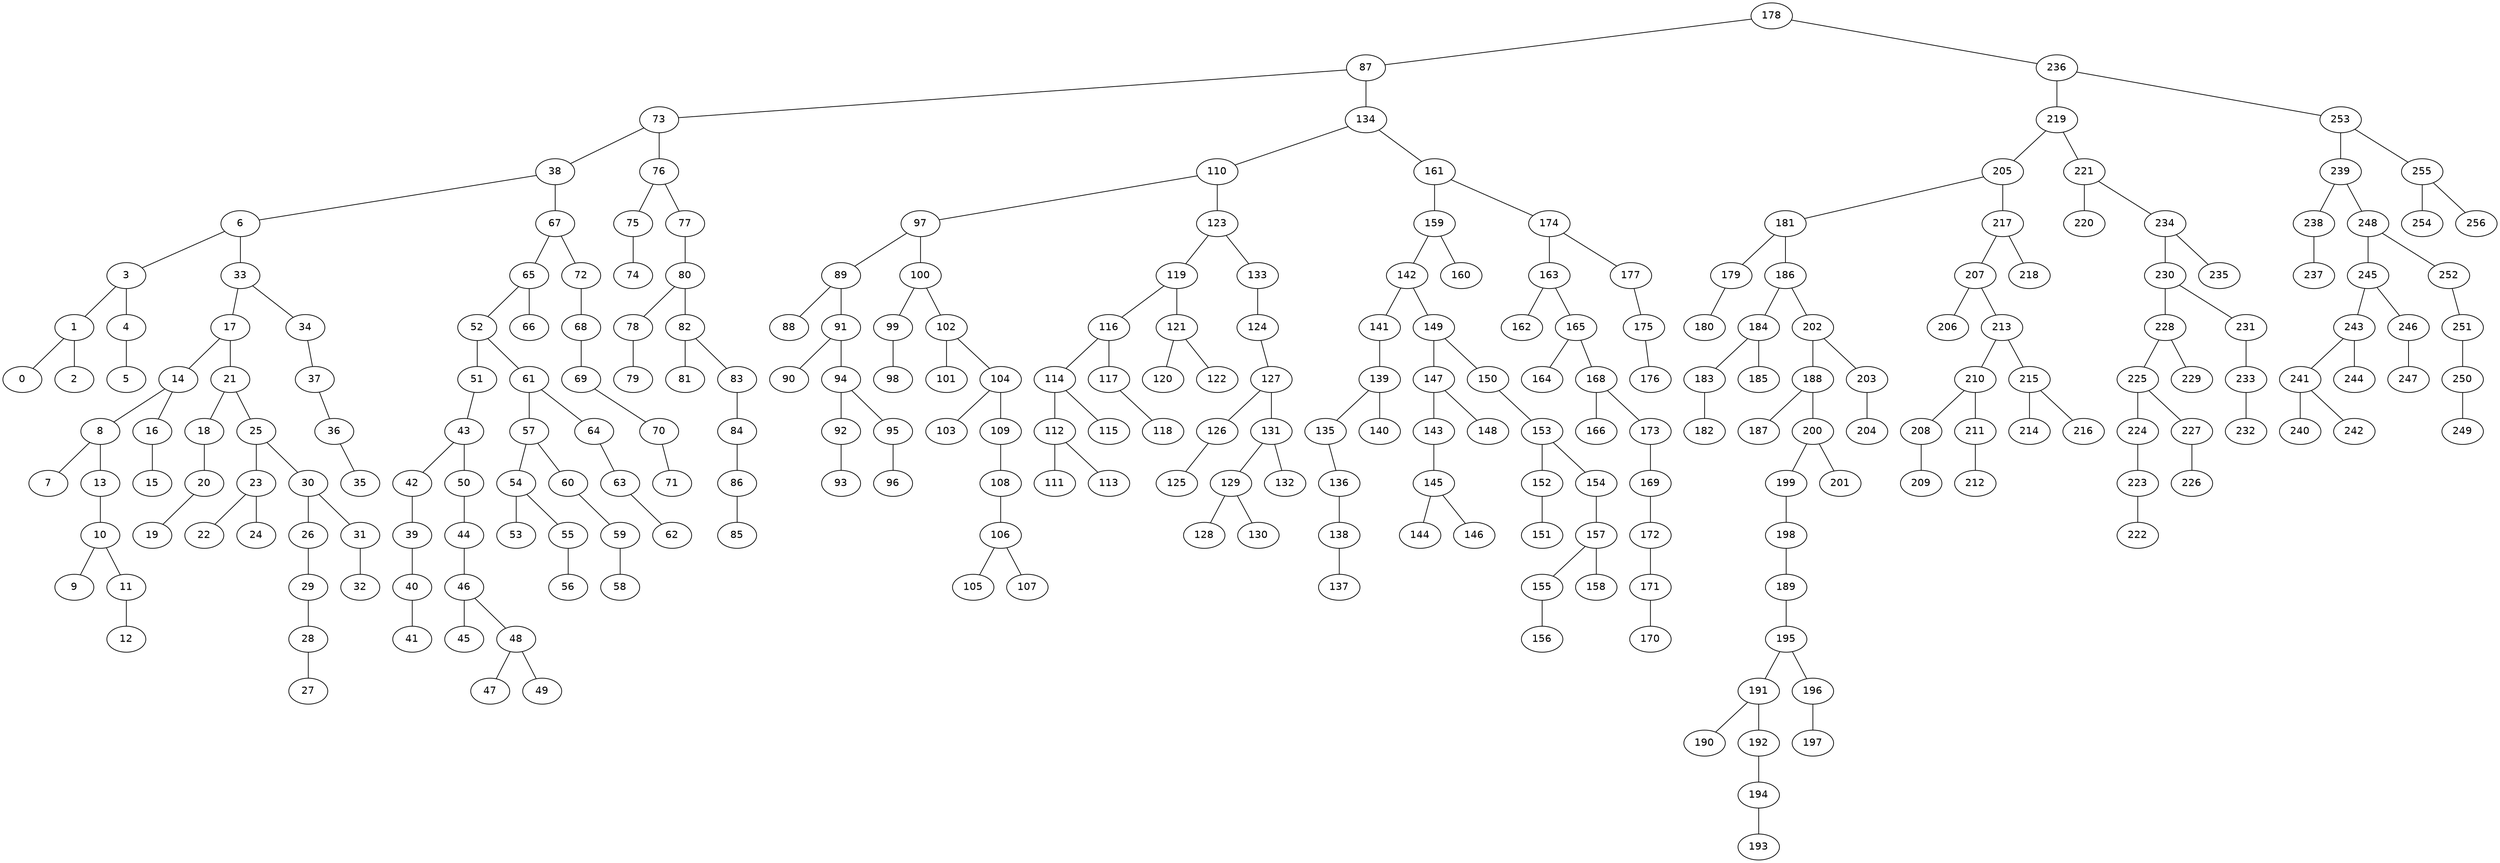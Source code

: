 graph BST {
    node [fontname="Helvetica"];
    178 [label="178"];
    178 -- 87;
    87 [label="87"];
    87 -- 73;
    73 [label="73"];
    73 -- 38;
    38 [label="38"];
    38 -- 6;
    6 [label="6"];
    6 -- 3;
    3 [label="3"];
    3 -- 1;
    1 [label="1"];
    1 -- 0;
    0 [label="0"];
    1 -- 2;
    2 [label="2"];
    3 -- 4;
    4 [label="4"];
    4 -- 5;
    5 [label="5"];
    6 -- 33;
    33 [label="33"];
    33 -- 17;
    17 [label="17"];
    17 -- 14;
    14 [label="14"];
    14 -- 8;
    8 [label="8"];
    8 -- 7;
    7 [label="7"];
    8 -- 13;
    13 [label="13"];
    13 -- 10;
    10 [label="10"];
    10 -- 9;
    9 [label="9"];
    10 -- 11;
    11 [label="11"];
    11 -- 12;
    12 [label="12"];
    14 -- 16;
    16 [label="16"];
    16 -- 15;
    15 [label="15"];
    17 -- 21;
    21 [label="21"];
    21 -- 18;
    18 [label="18"];
    18 -- 20;
    20 [label="20"];
    20 -- 19;
    19 [label="19"];
    21 -- 25;
    25 [label="25"];
    25 -- 23;
    23 [label="23"];
    23 -- 22;
    22 [label="22"];
    23 -- 24;
    24 [label="24"];
    25 -- 30;
    30 [label="30"];
    30 -- 26;
    26 [label="26"];
    26 -- 29;
    29 [label="29"];
    29 -- 28;
    28 [label="28"];
    28 -- 27;
    27 [label="27"];
    30 -- 31;
    31 [label="31"];
    31 -- 32;
    32 [label="32"];
    33 -- 34;
    34 [label="34"];
    34 -- 37;
    37 [label="37"];
    37 -- 36;
    36 [label="36"];
    36 -- 35;
    35 [label="35"];
    38 -- 67;
    67 [label="67"];
    67 -- 65;
    65 [label="65"];
    65 -- 52;
    52 [label="52"];
    52 -- 51;
    51 [label="51"];
    51 -- 43;
    43 [label="43"];
    43 -- 42;
    42 [label="42"];
    42 -- 39;
    39 [label="39"];
    39 -- 40;
    40 [label="40"];
    40 -- 41;
    41 [label="41"];
    43 -- 50;
    50 [label="50"];
    50 -- 44;
    44 [label="44"];
    44 -- 46;
    46 [label="46"];
    46 -- 45;
    45 [label="45"];
    46 -- 48;
    48 [label="48"];
    48 -- 47;
    47 [label="47"];
    48 -- 49;
    49 [label="49"];
    52 -- 61;
    61 [label="61"];
    61 -- 57;
    57 [label="57"];
    57 -- 54;
    54 [label="54"];
    54 -- 53;
    53 [label="53"];
    54 -- 55;
    55 [label="55"];
    55 -- 56;
    56 [label="56"];
    57 -- 60;
    60 [label="60"];
    60 -- 59;
    59 [label="59"];
    59 -- 58;
    58 [label="58"];
    61 -- 64;
    64 [label="64"];
    64 -- 63;
    63 [label="63"];
    63 -- 62;
    62 [label="62"];
    65 -- 66;
    66 [label="66"];
    67 -- 72;
    72 [label="72"];
    72 -- 68;
    68 [label="68"];
    68 -- 69;
    69 [label="69"];
    69 -- 70;
    70 [label="70"];
    70 -- 71;
    71 [label="71"];
    73 -- 76;
    76 [label="76"];
    76 -- 75;
    75 [label="75"];
    75 -- 74;
    74 [label="74"];
    76 -- 77;
    77 [label="77"];
    77 -- 80;
    80 [label="80"];
    80 -- 78;
    78 [label="78"];
    78 -- 79;
    79 [label="79"];
    80 -- 82;
    82 [label="82"];
    82 -- 81;
    81 [label="81"];
    82 -- 83;
    83 [label="83"];
    83 -- 84;
    84 [label="84"];
    84 -- 86;
    86 [label="86"];
    86 -- 85;
    85 [label="85"];
    87 -- 134;
    134 [label="134"];
    134 -- 110;
    110 [label="110"];
    110 -- 97;
    97 [label="97"];
    97 -- 89;
    89 [label="89"];
    89 -- 88;
    88 [label="88"];
    89 -- 91;
    91 [label="91"];
    91 -- 90;
    90 [label="90"];
    91 -- 94;
    94 [label="94"];
    94 -- 92;
    92 [label="92"];
    92 -- 93;
    93 [label="93"];
    94 -- 95;
    95 [label="95"];
    95 -- 96;
    96 [label="96"];
    97 -- 100;
    100 [label="100"];
    100 -- 99;
    99 [label="99"];
    99 -- 98;
    98 [label="98"];
    100 -- 102;
    102 [label="102"];
    102 -- 101;
    101 [label="101"];
    102 -- 104;
    104 [label="104"];
    104 -- 103;
    103 [label="103"];
    104 -- 109;
    109 [label="109"];
    109 -- 108;
    108 [label="108"];
    108 -- 106;
    106 [label="106"];
    106 -- 105;
    105 [label="105"];
    106 -- 107;
    107 [label="107"];
    110 -- 123;
    123 [label="123"];
    123 -- 119;
    119 [label="119"];
    119 -- 116;
    116 [label="116"];
    116 -- 114;
    114 [label="114"];
    114 -- 112;
    112 [label="112"];
    112 -- 111;
    111 [label="111"];
    112 -- 113;
    113 [label="113"];
    114 -- 115;
    115 [label="115"];
    116 -- 117;
    117 [label="117"];
    117 -- 118;
    118 [label="118"];
    119 -- 121;
    121 [label="121"];
    121 -- 120;
    120 [label="120"];
    121 -- 122;
    122 [label="122"];
    123 -- 133;
    133 [label="133"];
    133 -- 124;
    124 [label="124"];
    124 -- 127;
    127 [label="127"];
    127 -- 126;
    126 [label="126"];
    126 -- 125;
    125 [label="125"];
    127 -- 131;
    131 [label="131"];
    131 -- 129;
    129 [label="129"];
    129 -- 128;
    128 [label="128"];
    129 -- 130;
    130 [label="130"];
    131 -- 132;
    132 [label="132"];
    134 -- 161;
    161 [label="161"];
    161 -- 159;
    159 [label="159"];
    159 -- 142;
    142 [label="142"];
    142 -- 141;
    141 [label="141"];
    141 -- 139;
    139 [label="139"];
    139 -- 135;
    135 [label="135"];
    135 -- 136;
    136 [label="136"];
    136 -- 138;
    138 [label="138"];
    138 -- 137;
    137 [label="137"];
    139 -- 140;
    140 [label="140"];
    142 -- 149;
    149 [label="149"];
    149 -- 147;
    147 [label="147"];
    147 -- 143;
    143 [label="143"];
    143 -- 145;
    145 [label="145"];
    145 -- 144;
    144 [label="144"];
    145 -- 146;
    146 [label="146"];
    147 -- 148;
    148 [label="148"];
    149 -- 150;
    150 [label="150"];
    150 -- 153;
    153 [label="153"];
    153 -- 152;
    152 [label="152"];
    152 -- 151;
    151 [label="151"];
    153 -- 154;
    154 [label="154"];
    154 -- 157;
    157 [label="157"];
    157 -- 155;
    155 [label="155"];
    155 -- 156;
    156 [label="156"];
    157 -- 158;
    158 [label="158"];
    159 -- 160;
    160 [label="160"];
    161 -- 174;
    174 [label="174"];
    174 -- 163;
    163 [label="163"];
    163 -- 162;
    162 [label="162"];
    163 -- 165;
    165 [label="165"];
    165 -- 164;
    164 [label="164"];
    165 -- 168;
    168 [label="168"];
    168 -- 166;
    166 [label="166"];
    168 -- 173;
    173 [label="173"];
    173 -- 169;
    169 [label="169"];
    169 -- 172;
    172 [label="172"];
    172 -- 171;
    171 [label="171"];
    171 -- 170;
    170 [label="170"];
    174 -- 177;
    177 [label="177"];
    177 -- 175;
    175 [label="175"];
    175 -- 176;
    176 [label="176"];
    178 -- 236;
    236 [label="236"];
    236 -- 219;
    219 [label="219"];
    219 -- 205;
    205 [label="205"];
    205 -- 181;
    181 [label="181"];
    181 -- 179;
    179 [label="179"];
    179 -- 180;
    180 [label="180"];
    181 -- 186;
    186 [label="186"];
    186 -- 184;
    184 [label="184"];
    184 -- 183;
    183 [label="183"];
    183 -- 182;
    182 [label="182"];
    184 -- 185;
    185 [label="185"];
    186 -- 202;
    202 [label="202"];
    202 -- 188;
    188 [label="188"];
    188 -- 187;
    187 [label="187"];
    188 -- 200;
    200 [label="200"];
    200 -- 199;
    199 [label="199"];
    199 -- 198;
    198 [label="198"];
    198 -- 189;
    189 [label="189"];
    189 -- 195;
    195 [label="195"];
    195 -- 191;
    191 [label="191"];
    191 -- 190;
    190 [label="190"];
    191 -- 192;
    192 [label="192"];
    192 -- 194;
    194 [label="194"];
    194 -- 193;
    193 [label="193"];
    195 -- 196;
    196 [label="196"];
    196 -- 197;
    197 [label="197"];
    200 -- 201;
    201 [label="201"];
    202 -- 203;
    203 [label="203"];
    203 -- 204;
    204 [label="204"];
    205 -- 217;
    217 [label="217"];
    217 -- 207;
    207 [label="207"];
    207 -- 206;
    206 [label="206"];
    207 -- 213;
    213 [label="213"];
    213 -- 210;
    210 [label="210"];
    210 -- 208;
    208 [label="208"];
    208 -- 209;
    209 [label="209"];
    210 -- 211;
    211 [label="211"];
    211 -- 212;
    212 [label="212"];
    213 -- 215;
    215 [label="215"];
    215 -- 214;
    214 [label="214"];
    215 -- 216;
    216 [label="216"];
    217 -- 218;
    218 [label="218"];
    219 -- 221;
    221 [label="221"];
    221 -- 220;
    220 [label="220"];
    221 -- 234;
    234 [label="234"];
    234 -- 230;
    230 [label="230"];
    230 -- 228;
    228 [label="228"];
    228 -- 225;
    225 [label="225"];
    225 -- 224;
    224 [label="224"];
    224 -- 223;
    223 [label="223"];
    223 -- 222;
    222 [label="222"];
    225 -- 227;
    227 [label="227"];
    227 -- 226;
    226 [label="226"];
    228 -- 229;
    229 [label="229"];
    230 -- 231;
    231 [label="231"];
    231 -- 233;
    233 [label="233"];
    233 -- 232;
    232 [label="232"];
    234 -- 235;
    235 [label="235"];
    236 -- 253;
    253 [label="253"];
    253 -- 239;
    239 [label="239"];
    239 -- 238;
    238 [label="238"];
    238 -- 237;
    237 [label="237"];
    239 -- 248;
    248 [label="248"];
    248 -- 245;
    245 [label="245"];
    245 -- 243;
    243 [label="243"];
    243 -- 241;
    241 [label="241"];
    241 -- 240;
    240 [label="240"];
    241 -- 242;
    242 [label="242"];
    243 -- 244;
    244 [label="244"];
    245 -- 246;
    246 [label="246"];
    246 -- 247;
    247 [label="247"];
    248 -- 252;
    252 [label="252"];
    252 -- 251;
    251 [label="251"];
    251 -- 250;
    250 [label="250"];
    250 -- 249;
    249 [label="249"];
    253 -- 255;
    255 [label="255"];
    255 -- 254;
    254 [label="254"];
    255 -- 256;
    256 [label="256"];
}
